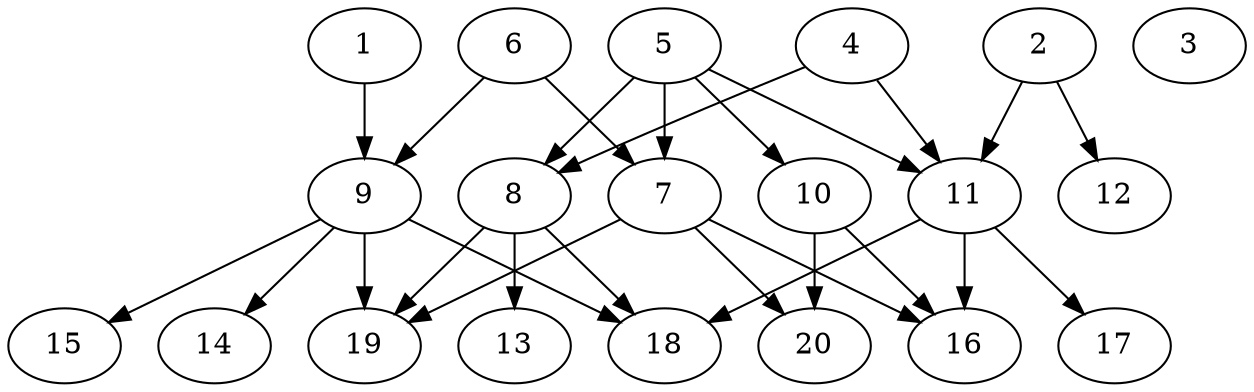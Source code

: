 // DAG automatically generated by daggen at Sat Jul 27 15:39:05 2019
// ./daggen --dot -n 20 --ccr 0.5 --fat 0.8 --regular 0.5 --density 0.4 --mindata 5242880 --maxdata 52428800 
digraph G {
  1 [size="16365568", alpha="0.01", expect_size="8182784"] 
  1 -> 9 [size ="8182784"]
  2 [size="44406784", alpha="0.15", expect_size="22203392"] 
  2 -> 11 [size ="22203392"]
  2 -> 12 [size ="22203392"]
  3 [size="39821312", alpha="0.17", expect_size="19910656"] 
  4 [size="104529920", alpha="0.01", expect_size="52264960"] 
  4 -> 8 [size ="52264960"]
  4 -> 11 [size ="52264960"]
  5 [size="62443520", alpha="0.11", expect_size="31221760"] 
  5 -> 7 [size ="31221760"]
  5 -> 8 [size ="31221760"]
  5 -> 10 [size ="31221760"]
  5 -> 11 [size ="31221760"]
  6 [size="58763264", alpha="0.18", expect_size="29381632"] 
  6 -> 7 [size ="29381632"]
  6 -> 9 [size ="29381632"]
  7 [size="83359744", alpha="0.18", expect_size="41679872"] 
  7 -> 16 [size ="41679872"]
  7 -> 19 [size ="41679872"]
  7 -> 20 [size ="41679872"]
  8 [size="40173568", alpha="0.12", expect_size="20086784"] 
  8 -> 13 [size ="20086784"]
  8 -> 18 [size ="20086784"]
  8 -> 19 [size ="20086784"]
  9 [size="63879168", alpha="0.01", expect_size="31939584"] 
  9 -> 14 [size ="31939584"]
  9 -> 15 [size ="31939584"]
  9 -> 18 [size ="31939584"]
  9 -> 19 [size ="31939584"]
  10 [size="44423168", alpha="0.04", expect_size="22211584"] 
  10 -> 16 [size ="22211584"]
  10 -> 20 [size ="22211584"]
  11 [size="25102336", alpha="0.15", expect_size="12551168"] 
  11 -> 16 [size ="12551168"]
  11 -> 17 [size ="12551168"]
  11 -> 18 [size ="12551168"]
  12 [size="30023680", alpha="0.08", expect_size="15011840"] 
  13 [size="100503552", alpha="0.06", expect_size="50251776"] 
  14 [size="88190976", alpha="0.14", expect_size="44095488"] 
  15 [size="92688384", alpha="0.15", expect_size="46344192"] 
  16 [size="49172480", alpha="0.20", expect_size="24586240"] 
  17 [size="38887424", alpha="0.17", expect_size="19443712"] 
  18 [size="29736960", alpha="0.13", expect_size="14868480"] 
  19 [size="88668160", alpha="0.04", expect_size="44334080"] 
  20 [size="94449664", alpha="0.18", expect_size="47224832"] 
}

